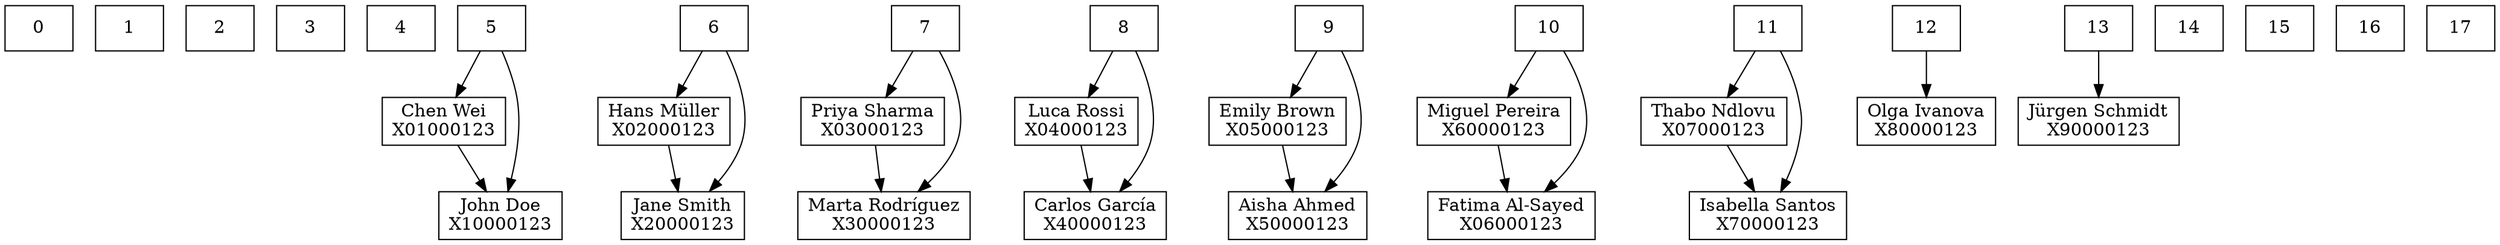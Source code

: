digraph TablaHash {
node [shape=record];
bucket0 [label="0"];
bucket1 [label="1"];
bucket2 [label="2"];
bucket3 [label="3"];
bucket4 [label="4"];
bucket5 [label="5"];
nodo0x55575a6ec4e0 [label="Chen Wei\nX01000123"];
bucket5 -> nodo0x55575a6ec4e0;
nodo0x55575a6ec4e0 -> nodo0x55575a6e7930;
nodo0x55575a6e7930 [label="John Doe\nX10000123"];
bucket5 -> nodo0x55575a6e7930;
bucket6 [label="6"];
nodo0x55575a6ec660 [label="Hans Müller\nX02000123"];
bucket6 -> nodo0x55575a6ec660;
nodo0x55575a6ec660 -> nodo0x55575a6e7ab0;
nodo0x55575a6e7ab0 [label="Jane Smith\nX20000123"];
bucket6 -> nodo0x55575a6e7ab0;
bucket7 [label="7"];
nodo0x55575a6ec7e0 [label="Priya Sharma\nX03000123"];
bucket7 -> nodo0x55575a6ec7e0;
nodo0x55575a6ec7e0 -> nodo0x55575a6e7c30;
nodo0x55575a6e7c30 [label="Marta Rodríguez\nX30000123"];
bucket7 -> nodo0x55575a6e7c30;
bucket8 [label="8"];
nodo0x55575a6ec960 [label="Luca Rossi\nX04000123"];
bucket8 -> nodo0x55575a6ec960;
nodo0x55575a6ec960 -> nodo0x55575a6e7dd0;
nodo0x55575a6e7dd0 [label="Carlos García\nX40000123"];
bucket8 -> nodo0x55575a6e7dd0;
bucket9 [label="9"];
nodo0x55575a6ecae0 [label="Emily Brown\nX05000123"];
bucket9 -> nodo0x55575a6ecae0;
nodo0x55575a6ecae0 -> nodo0x55575a6e7f50;
nodo0x55575a6e7f50 [label="Aisha Ahmed\nX50000123"];
bucket9 -> nodo0x55575a6e7f50;
bucket10 [label="10"];
nodo0x55575a6ebee0 [label="Miguel Pereira\nX60000123"];
bucket10 -> nodo0x55575a6ebee0;
nodo0x55575a6ebee0 -> nodo0x55575a6ecd00;
nodo0x55575a6ecd00 [label="Fatima Al-Sayed\nX06000123"];
bucket10 -> nodo0x55575a6ecd00;
bucket11 [label="11"];
nodo0x55575a6ece80 [label="Thabo Ndlovu\nX07000123"];
bucket11 -> nodo0x55575a6ece80;
nodo0x55575a6ece80 -> nodo0x55575a6ec060;
nodo0x55575a6ec060 [label="Isabella Santos\nX70000123"];
bucket11 -> nodo0x55575a6ec060;
bucket12 [label="12"];
nodo0x55575a6ec1e0 [label="Olga Ivanova\nX80000123"];
bucket12 -> nodo0x55575a6ec1e0;
bucket13 [label="13"];
nodo0x55575a6ec360 [label="Jürgen Schmidt\nX90000123"];
bucket13 -> nodo0x55575a6ec360;
bucket14 [label="14"];
bucket15 [label="15"];
bucket16 [label="16"];
bucket17 [label="17"];
}

